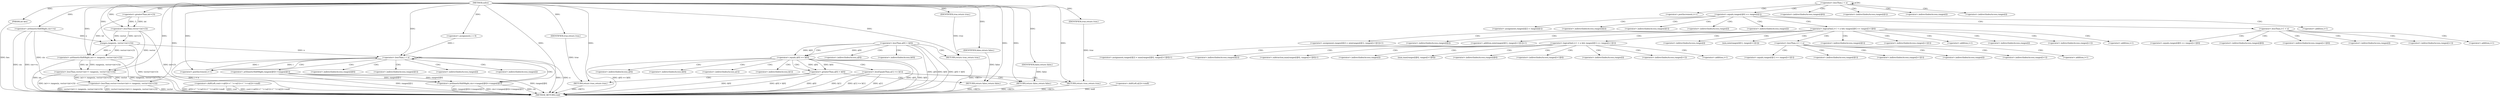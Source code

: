 digraph "solve" {  
"1000104" [label = "(METHOD,solve)" ]
"1000334" [label = "(METHOD_RETURN,void)" ]
"1000105" [label = "(PARAM,int kes)" ]
"1000108" [label = "(<operator>.arithmeticShiftRight,cin>>n)" ]
"1000111" [label = "(<operator>.lessThan,vector<vector<int>> ranges(n, vector<int>(3)))" ]
"1000126" [label = "(<operator>.assignment,i = 0)" ]
"1000129" [label = "(<operator>.lessThan,i < n)" ]
"1000132" [label = "(<operator>.postIncrement,i++)" ]
"1000191" [label = "(RETURN,return true;,return true;)" ]
"1000315" [label = "(<operator>.shiftLeft,cout<<a[0]<<\" \"<<a[1]<<\" \"<<a[2]<<endl)" ]
"1000113" [label = "(<operator>.lessThan,vector<int>> ranges(n, vector<int>(3)))" ]
"1000135" [label = "(<operator>.arithmeticShiftRight,cin>>ranges[i][0]>>ranges[i][1])" ]
"1000150" [label = "(<operator>.lessThan,a[0] < b[0])" ]
"1000157" [label = "(RETURN,return true;,return true;)" ]
"1000160" [label = "(<operator>.equals,a[0] == b[0])" ]
"1000182" [label = "(<operator>.greaterThan,a[0] > b[0])" ]
"1000189" [label = "(RETURN,return false;,return false;)" ]
"1000192" [label = "(IDENTIFIER,true,return true;)" ]
"1000115" [label = "(<operator>.arithmeticShiftRight,int>> ranges(n, vector<int>(3)))" ]
"1000158" [label = "(IDENTIFIER,true,return true;)" ]
"1000190" [label = "(IDENTIFIER,false,return false;)" ]
"1000117" [label = "(ranges,ranges(n, vector<int>(3)))" ]
"1000137" [label = "(<operator>.arithmeticShiftRight,ranges[i][0]>>ranges[i][1])" ]
"1000169" [label = "(<operator>.lessEqualsThan,a[1] <= b[1])" ]
"1000176" [label = "(RETURN,return false;,return false;)" ]
"1000119" [label = "(<operator>.lessThan,vector<int>(3))" ]
"1000177" [label = "(IDENTIFIER,false,return false;)" ]
"1000179" [label = "(RETURN,return true;,return true;)" ]
"1000121" [label = "(<operator>.greaterThan,int>(3))" ]
"1000180" [label = "(IDENTIFIER,true,return true;)" ]
"1000329" [label = "(<operator>.shiftLeft,a[2]<<endl)" ]
"1000198" [label = "(<operator>.lessThan,i < n)" ]
"1000201" [label = "(<operator>.postIncrement,i++)" ]
"1000161" [label = "(<operator>.indirectIndexAccess,a[0])" ]
"1000164" [label = "(<operator>.indirectIndexAccess,b[0])" ]
"1000183" [label = "(<operator>.indirectIndexAccess,a[0])" ]
"1000186" [label = "(<operator>.indirectIndexAccess,b[0])" ]
"1000205" [label = "(<operator>.equals,ranges[i][0] == ranges[i][1])" ]
"1000216" [label = "(<operator>.assignment,ranges[i][2] = ranges[i][1])" ]
"1000138" [label = "(<operator>.indirectIndexAccess,ranges[i][0])" ]
"1000143" [label = "(<operator>.indirectIndexAccess,ranges[i][1])" ]
"1000206" [label = "(<operator>.indirectIndexAccess,ranges[i][0])" ]
"1000211" [label = "(<operator>.indirectIndexAccess,ranges[i][1])" ]
"1000217" [label = "(<operator>.indirectIndexAccess,ranges[i][2])" ]
"1000222" [label = "(<operator>.indirectIndexAccess,ranges[i][1])" ]
"1000139" [label = "(<operator>.indirectIndexAccess,ranges[i])" ]
"1000144" [label = "(<operator>.indirectIndexAccess,ranges[i])" ]
"1000170" [label = "(<operator>.indirectIndexAccess,a[1])" ]
"1000173" [label = "(<operator>.indirectIndexAccess,b[1])" ]
"1000207" [label = "(<operator>.indirectIndexAccess,ranges[i])" ]
"1000212" [label = "(<operator>.indirectIndexAccess,ranges[i])" ]
"1000218" [label = "(<operator>.indirectIndexAccess,ranges[i])" ]
"1000223" [label = "(<operator>.indirectIndexAccess,ranges[i])" ]
"1000229" [label = "(<operator>.logicalAnd,i+1 < n && ranges[i][0] == ranges[i+1][0])" ]
"1000230" [label = "(<operator>.lessThan,i+1 < n)" ]
"1000235" [label = "(<operator>.equals,ranges[i][0] == ranges[i+1][0])" ]
"1000249" [label = "(<operator>.assignment,ranges[i][2] = min(ranges[i][1], ranges[i+1][1])+1)" ]
"1000231" [label = "(<operator>.addition,i+1)" ]
"1000236" [label = "(<operator>.indirectIndexAccess,ranges[i][0])" ]
"1000241" [label = "(<operator>.indirectIndexAccess,ranges[i+1][0])" ]
"1000250" [label = "(<operator>.indirectIndexAccess,ranges[i][2])" ]
"1000255" [label = "(<operator>.addition,min(ranges[i][1], ranges[i+1][1])+1)" ]
"1000272" [label = "(<operator>.logicalAnd,i+1 < n && ranges[i][1] == ranges[i+1][1])" ]
"1000237" [label = "(<operator>.indirectIndexAccess,ranges[i])" ]
"1000242" [label = "(<operator>.indirectIndexAccess,ranges[i+1])" ]
"1000251" [label = "(<operator>.indirectIndexAccess,ranges[i])" ]
"1000256" [label = "(min,min(ranges[i][1], ranges[i+1][1]))" ]
"1000273" [label = "(<operator>.lessThan,i+1 < n)" ]
"1000278" [label = "(<operator>.equals,ranges[i][1] == ranges[i+1][1])" ]
"1000292" [label = "(<operator>.assignment,ranges[i][2] = max(ranges[i][0], ranges[i+1][0])-1)" ]
"1000244" [label = "(<operator>.addition,i+1)" ]
"1000257" [label = "(<operator>.indirectIndexAccess,ranges[i][1])" ]
"1000262" [label = "(<operator>.indirectIndexAccess,ranges[i+1][1])" ]
"1000274" [label = "(<operator>.addition,i+1)" ]
"1000279" [label = "(<operator>.indirectIndexAccess,ranges[i][1])" ]
"1000284" [label = "(<operator>.indirectIndexAccess,ranges[i+1][1])" ]
"1000293" [label = "(<operator>.indirectIndexAccess,ranges[i][2])" ]
"1000298" [label = "(<operator>.subtraction,max(ranges[i][0], ranges[i+1][0])-1)" ]
"1000258" [label = "(<operator>.indirectIndexAccess,ranges[i])" ]
"1000263" [label = "(<operator>.indirectIndexAccess,ranges[i+1])" ]
"1000280" [label = "(<operator>.indirectIndexAccess,ranges[i])" ]
"1000285" [label = "(<operator>.indirectIndexAccess,ranges[i+1])" ]
"1000294" [label = "(<operator>.indirectIndexAccess,ranges[i])" ]
"1000299" [label = "(max,max(ranges[i][0], ranges[i+1][0]))" ]
"1000265" [label = "(<operator>.addition,i+1)" ]
"1000287" [label = "(<operator>.addition,i+1)" ]
"1000300" [label = "(<operator>.indirectIndexAccess,ranges[i][0])" ]
"1000305" [label = "(<operator>.indirectIndexAccess,ranges[i+1][0])" ]
"1000301" [label = "(<operator>.indirectIndexAccess,ranges[i])" ]
"1000306" [label = "(<operator>.indirectIndexAccess,ranges[i+1])" ]
"1000308" [label = "(<operator>.addition,i+1)" ]
  "1000191" -> "1000334"  [ label = "DDG: <RET>"] 
  "1000105" -> "1000334"  [ label = "DDG: kes"] 
  "1000108" -> "1000334"  [ label = "DDG: cin"] 
  "1000108" -> "1000334"  [ label = "DDG: cin>>n"] 
  "1000111" -> "1000334"  [ label = "DDG: vector"] 
  "1000115" -> "1000334"  [ label = "DDG: int"] 
  "1000119" -> "1000334"  [ label = "DDG: int>(3)"] 
  "1000117" -> "1000334"  [ label = "DDG: vector<int>(3)"] 
  "1000115" -> "1000334"  [ label = "DDG: ranges(n, vector<int>(3))"] 
  "1000113" -> "1000334"  [ label = "DDG: int>> ranges(n, vector<int>(3))"] 
  "1000111" -> "1000334"  [ label = "DDG: vector<int>> ranges(n, vector<int>(3))"] 
  "1000111" -> "1000334"  [ label = "DDG: vector<vector<int>> ranges(n, vector<int>(3))"] 
  "1000129" -> "1000334"  [ label = "DDG: i"] 
  "1000129" -> "1000334"  [ label = "DDG: n"] 
  "1000129" -> "1000334"  [ label = "DDG: i < n"] 
  "1000150" -> "1000334"  [ label = "DDG: a[0]"] 
  "1000150" -> "1000334"  [ label = "DDG: b[0]"] 
  "1000150" -> "1000334"  [ label = "DDG: a[0] < b[0]"] 
  "1000160" -> "1000334"  [ label = "DDG: a[0]"] 
  "1000160" -> "1000334"  [ label = "DDG: b[0]"] 
  "1000160" -> "1000334"  [ label = "DDG: a[0] == b[0]"] 
  "1000182" -> "1000334"  [ label = "DDG: a[0]"] 
  "1000182" -> "1000334"  [ label = "DDG: b[0]"] 
  "1000182" -> "1000334"  [ label = "DDG: a[0] > b[0]"] 
  "1000169" -> "1000334"  [ label = "DDG: a[1]"] 
  "1000169" -> "1000334"  [ label = "DDG: b[1]"] 
  "1000169" -> "1000334"  [ label = "DDG: a[1] <= b[1]"] 
  "1000135" -> "1000334"  [ label = "DDG: cin"] 
  "1000137" -> "1000334"  [ label = "DDG: ranges[i][0]"] 
  "1000137" -> "1000334"  [ label = "DDG: ranges[i][1]"] 
  "1000135" -> "1000334"  [ label = "DDG: ranges[i][0]>>ranges[i][1]"] 
  "1000135" -> "1000334"  [ label = "DDG: cin>>ranges[i][0]>>ranges[i][1]"] 
  "1000315" -> "1000334"  [ label = "DDG: cout<<a[0]<<\" \"<<a[1]<<\" \"<<a[2]<<endl"] 
  "1000315" -> "1000334"  [ label = "DDG: a[0]<<\" \"<<a[1]<<\" \"<<a[2]<<endl"] 
  "1000179" -> "1000334"  [ label = "DDG: <RET>"] 
  "1000176" -> "1000334"  [ label = "DDG: <RET>"] 
  "1000157" -> "1000334"  [ label = "DDG: <RET>"] 
  "1000189" -> "1000334"  [ label = "DDG: <RET>"] 
  "1000329" -> "1000334"  [ label = "DDG: endl"] 
  "1000315" -> "1000334"  [ label = "DDG: cout"] 
  "1000104" -> "1000105"  [ label = "DDG: "] 
  "1000104" -> "1000108"  [ label = "DDG: "] 
  "1000113" -> "1000111"  [ label = "DDG: vector"] 
  "1000104" -> "1000111"  [ label = "DDG: "] 
  "1000113" -> "1000111"  [ label = "DDG: int>> ranges(n, vector<int>(3))"] 
  "1000104" -> "1000126"  [ label = "DDG: "] 
  "1000192" -> "1000191"  [ label = "DDG: true"] 
  "1000104" -> "1000191"  [ label = "DDG: "] 
  "1000119" -> "1000113"  [ label = "DDG: vector"] 
  "1000104" -> "1000113"  [ label = "DDG: "] 
  "1000115" -> "1000113"  [ label = "DDG: ranges(n, vector<int>(3))"] 
  "1000115" -> "1000113"  [ label = "DDG: int"] 
  "1000126" -> "1000129"  [ label = "DDG: i"] 
  "1000132" -> "1000129"  [ label = "DDG: i"] 
  "1000104" -> "1000129"  [ label = "DDG: "] 
  "1000117" -> "1000129"  [ label = "DDG: n"] 
  "1000129" -> "1000132"  [ label = "DDG: i"] 
  "1000104" -> "1000132"  [ label = "DDG: "] 
  "1000158" -> "1000157"  [ label = "DDG: true"] 
  "1000104" -> "1000157"  [ label = "DDG: "] 
  "1000190" -> "1000189"  [ label = "DDG: false"] 
  "1000104" -> "1000189"  [ label = "DDG: "] 
  "1000104" -> "1000192"  [ label = "DDG: "] 
  "1000121" -> "1000115"  [ label = "DDG: int"] 
  "1000104" -> "1000115"  [ label = "DDG: "] 
  "1000117" -> "1000115"  [ label = "DDG: n"] 
  "1000117" -> "1000115"  [ label = "DDG: vector<int>(3)"] 
  "1000108" -> "1000135"  [ label = "DDG: cin"] 
  "1000104" -> "1000135"  [ label = "DDG: "] 
  "1000137" -> "1000135"  [ label = "DDG: ranges[i][1]"] 
  "1000137" -> "1000135"  [ label = "DDG: ranges[i][0]"] 
  "1000104" -> "1000158"  [ label = "DDG: "] 
  "1000150" -> "1000160"  [ label = "DDG: a[0]"] 
  "1000150" -> "1000160"  [ label = "DDG: b[0]"] 
  "1000160" -> "1000182"  [ label = "DDG: a[0]"] 
  "1000160" -> "1000182"  [ label = "DDG: b[0]"] 
  "1000104" -> "1000190"  [ label = "DDG: "] 
  "1000108" -> "1000117"  [ label = "DDG: n"] 
  "1000104" -> "1000117"  [ label = "DDG: "] 
  "1000119" -> "1000117"  [ label = "DDG: vector"] 
  "1000119" -> "1000117"  [ label = "DDG: int>(3)"] 
  "1000177" -> "1000176"  [ label = "DDG: false"] 
  "1000104" -> "1000176"  [ label = "DDG: "] 
  "1000104" -> "1000119"  [ label = "DDG: "] 
  "1000121" -> "1000119"  [ label = "DDG: 3"] 
  "1000121" -> "1000119"  [ label = "DDG: int"] 
  "1000104" -> "1000177"  [ label = "DDG: "] 
  "1000180" -> "1000179"  [ label = "DDG: true"] 
  "1000104" -> "1000179"  [ label = "DDG: "] 
  "1000104" -> "1000121"  [ label = "DDG: "] 
  "1000104" -> "1000180"  [ label = "DDG: "] 
  "1000129" -> "1000139"  [ label = "CDG: "] 
  "1000129" -> "1000144"  [ label = "CDG: "] 
  "1000129" -> "1000132"  [ label = "CDG: "] 
  "1000129" -> "1000138"  [ label = "CDG: "] 
  "1000129" -> "1000135"  [ label = "CDG: "] 
  "1000129" -> "1000143"  [ label = "CDG: "] 
  "1000129" -> "1000137"  [ label = "CDG: "] 
  "1000129" -> "1000129"  [ label = "CDG: "] 
  "1000198" -> "1000211"  [ label = "CDG: "] 
  "1000198" -> "1000206"  [ label = "CDG: "] 
  "1000198" -> "1000201"  [ label = "CDG: "] 
  "1000198" -> "1000198"  [ label = "CDG: "] 
  "1000198" -> "1000212"  [ label = "CDG: "] 
  "1000198" -> "1000207"  [ label = "CDG: "] 
  "1000198" -> "1000205"  [ label = "CDG: "] 
  "1000150" -> "1000164"  [ label = "CDG: "] 
  "1000150" -> "1000161"  [ label = "CDG: "] 
  "1000150" -> "1000157"  [ label = "CDG: "] 
  "1000150" -> "1000160"  [ label = "CDG: "] 
  "1000160" -> "1000182"  [ label = "CDG: "] 
  "1000160" -> "1000183"  [ label = "CDG: "] 
  "1000160" -> "1000186"  [ label = "CDG: "] 
  "1000160" -> "1000169"  [ label = "CDG: "] 
  "1000160" -> "1000173"  [ label = "CDG: "] 
  "1000160" -> "1000170"  [ label = "CDG: "] 
  "1000182" -> "1000191"  [ label = "CDG: "] 
  "1000182" -> "1000189"  [ label = "CDG: "] 
  "1000205" -> "1000216"  [ label = "CDG: "] 
  "1000205" -> "1000222"  [ label = "CDG: "] 
  "1000205" -> "1000217"  [ label = "CDG: "] 
  "1000205" -> "1000229"  [ label = "CDG: "] 
  "1000205" -> "1000230"  [ label = "CDG: "] 
  "1000205" -> "1000218"  [ label = "CDG: "] 
  "1000205" -> "1000231"  [ label = "CDG: "] 
  "1000205" -> "1000223"  [ label = "CDG: "] 
  "1000169" -> "1000179"  [ label = "CDG: "] 
  "1000169" -> "1000176"  [ label = "CDG: "] 
  "1000229" -> "1000258"  [ label = "CDG: "] 
  "1000229" -> "1000255"  [ label = "CDG: "] 
  "1000229" -> "1000274"  [ label = "CDG: "] 
  "1000229" -> "1000251"  [ label = "CDG: "] 
  "1000229" -> "1000250"  [ label = "CDG: "] 
  "1000229" -> "1000273"  [ label = "CDG: "] 
  "1000229" -> "1000265"  [ label = "CDG: "] 
  "1000229" -> "1000263"  [ label = "CDG: "] 
  "1000229" -> "1000262"  [ label = "CDG: "] 
  "1000229" -> "1000272"  [ label = "CDG: "] 
  "1000229" -> "1000249"  [ label = "CDG: "] 
  "1000229" -> "1000257"  [ label = "CDG: "] 
  "1000229" -> "1000256"  [ label = "CDG: "] 
  "1000230" -> "1000244"  [ label = "CDG: "] 
  "1000230" -> "1000236"  [ label = "CDG: "] 
  "1000230" -> "1000242"  [ label = "CDG: "] 
  "1000230" -> "1000235"  [ label = "CDG: "] 
  "1000230" -> "1000237"  [ label = "CDG: "] 
  "1000230" -> "1000241"  [ label = "CDG: "] 
  "1000272" -> "1000294"  [ label = "CDG: "] 
  "1000272" -> "1000305"  [ label = "CDG: "] 
  "1000272" -> "1000293"  [ label = "CDG: "] 
  "1000272" -> "1000298"  [ label = "CDG: "] 
  "1000272" -> "1000308"  [ label = "CDG: "] 
  "1000272" -> "1000300"  [ label = "CDG: "] 
  "1000272" -> "1000292"  [ label = "CDG: "] 
  "1000272" -> "1000306"  [ label = "CDG: "] 
  "1000272" -> "1000299"  [ label = "CDG: "] 
  "1000272" -> "1000301"  [ label = "CDG: "] 
  "1000273" -> "1000285"  [ label = "CDG: "] 
  "1000273" -> "1000284"  [ label = "CDG: "] 
  "1000273" -> "1000279"  [ label = "CDG: "] 
  "1000273" -> "1000280"  [ label = "CDG: "] 
  "1000273" -> "1000278"  [ label = "CDG: "] 
  "1000273" -> "1000287"  [ label = "CDG: "] 
}
